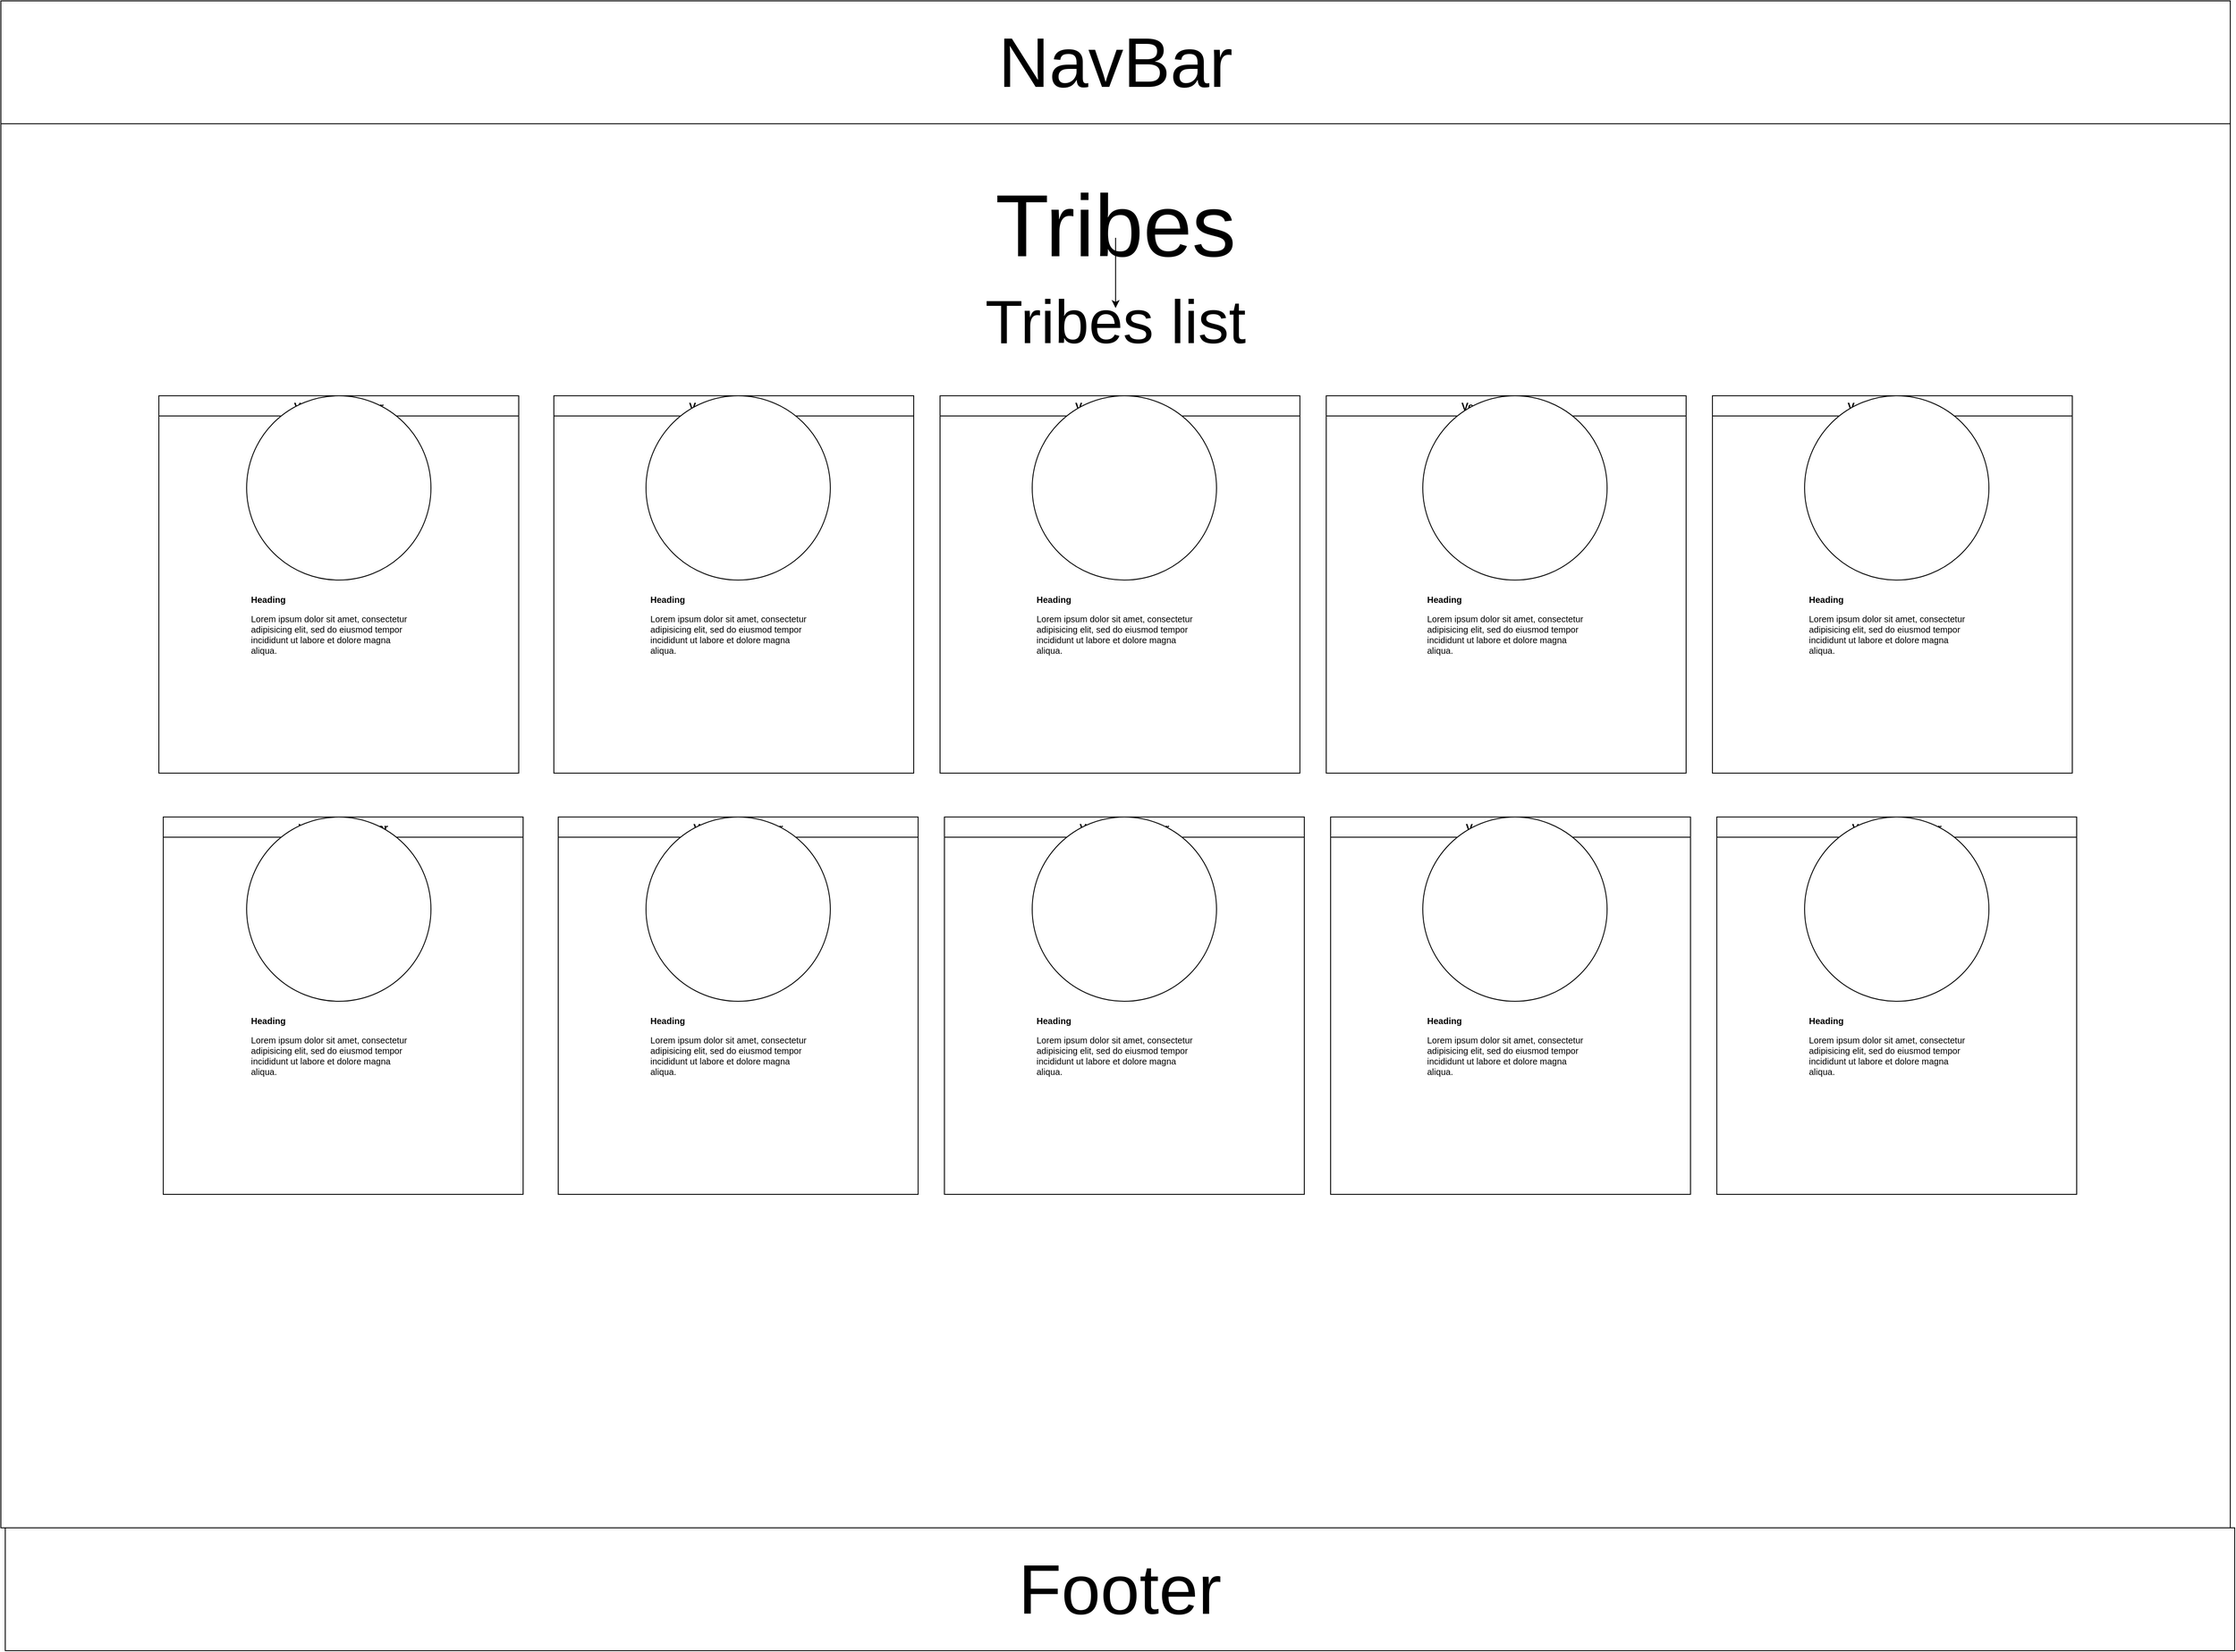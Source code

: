 <mxfile version="20.3.6" type="device"><diagram id="Rvn3GRy7DW8bPHe5F2Ie" name="Page-1"><mxGraphModel dx="4860" dy="2727" grid="1" gridSize="10" guides="1" tooltips="1" connect="1" arrows="1" fold="1" page="1" pageScale="1" pageWidth="850" pageHeight="1100" math="0" shadow="0"><root><mxCell id="0"/><mxCell id="1" parent="0"/><mxCell id="o9kVTl-1ywNQwZbZCLeC-21" value="" style="edgeStyle=orthogonalEdgeStyle;rounded=0;orthogonalLoop=1;jettySize=auto;html=1;fontSize=100;" edge="1" parent="1" source="o9kVTl-1ywNQwZbZCLeC-1" target="o9kVTl-1ywNQwZbZCLeC-19"><mxGeometry relative="1" as="geometry"/></mxCell><mxCell id="o9kVTl-1ywNQwZbZCLeC-1" value="&lt;font style=&quot;font-size: 80px;&quot;&gt;NavBar&lt;/font&gt;" style="rounded=0;whiteSpace=wrap;html=1;" vertex="1" parent="1"><mxGeometry x="-1700" y="-1100" width="2540" height="140" as="geometry"/></mxCell><mxCell id="o9kVTl-1ywNQwZbZCLeC-5" value="" style="rounded=0;whiteSpace=wrap;html=1;fontSize=80;" vertex="1" parent="1"><mxGeometry x="-1700" y="-960" width="2540" height="1600" as="geometry"/></mxCell><mxCell id="o9kVTl-1ywNQwZbZCLeC-6" value="&lt;font style=&quot;font-size: 80px;&quot;&gt;Footer&lt;/font&gt;" style="rounded=0;whiteSpace=wrap;html=1;" vertex="1" parent="1"><mxGeometry x="-1695" y="640" width="2540" height="140" as="geometry"/></mxCell><mxCell id="o9kVTl-1ywNQwZbZCLeC-7" value="Vertical Container" style="swimlane;fontSize=12;" vertex="1" parent="1"><mxGeometry x="-1070" y="-650" width="410" height="430" as="geometry"/></mxCell><mxCell id="o9kVTl-1ywNQwZbZCLeC-25" value="" style="ellipse;whiteSpace=wrap;html=1;aspect=fixed;fontSize=70;" vertex="1" parent="o9kVTl-1ywNQwZbZCLeC-7"><mxGeometry x="105" width="210" height="210" as="geometry"/></mxCell><mxCell id="o9kVTl-1ywNQwZbZCLeC-26" value="&lt;h1 style=&quot;font-size: 10px;&quot;&gt;&lt;font style=&quot;font-size: 10px;&quot;&gt;Heading&lt;/font&gt;&lt;/h1&gt;&lt;p style=&quot;font-size: 10px;&quot;&gt;&lt;font style=&quot;font-size: 10px;&quot;&gt;Lorem ipsum dolor sit amet, consectetur adipisicing elit, sed do eiusmod tempor incididunt ut labore et dolore magna aliqua.&lt;/font&gt;&lt;/p&gt;" style="text;html=1;strokeColor=none;fillColor=none;spacing=5;spacingTop=-20;whiteSpace=wrap;overflow=hidden;rounded=0;fontSize=70;" vertex="1" parent="o9kVTl-1ywNQwZbZCLeC-7"><mxGeometry x="105" y="230" width="190" height="120" as="geometry"/></mxCell><mxCell id="o9kVTl-1ywNQwZbZCLeC-8" value="Vertical Container" style="swimlane;fontSize=12;" vertex="1" parent="1"><mxGeometry x="-630" y="-650" width="410" height="430" as="geometry"/></mxCell><mxCell id="o9kVTl-1ywNQwZbZCLeC-31" value="" style="ellipse;whiteSpace=wrap;html=1;aspect=fixed;fontSize=70;" vertex="1" parent="o9kVTl-1ywNQwZbZCLeC-8"><mxGeometry x="105" width="210" height="210" as="geometry"/></mxCell><mxCell id="o9kVTl-1ywNQwZbZCLeC-32" value="&lt;h1 style=&quot;font-size: 10px;&quot;&gt;&lt;font style=&quot;font-size: 10px;&quot;&gt;Heading&lt;/font&gt;&lt;/h1&gt;&lt;p style=&quot;font-size: 10px;&quot;&gt;&lt;font style=&quot;font-size: 10px;&quot;&gt;Lorem ipsum dolor sit amet, consectetur adipisicing elit, sed do eiusmod tempor incididunt ut labore et dolore magna aliqua.&lt;/font&gt;&lt;/p&gt;" style="text;html=1;strokeColor=none;fillColor=none;spacing=5;spacingTop=-20;whiteSpace=wrap;overflow=hidden;rounded=0;fontSize=70;" vertex="1" parent="o9kVTl-1ywNQwZbZCLeC-8"><mxGeometry x="105" y="230" width="190" height="120" as="geometry"/></mxCell><mxCell id="o9kVTl-1ywNQwZbZCLeC-9" value="Vertical Container" style="swimlane;fontSize=12;" vertex="1" parent="1"><mxGeometry x="-190" y="-650" width="410" height="430" as="geometry"/></mxCell><mxCell id="o9kVTl-1ywNQwZbZCLeC-10" value="Vertical Container" style="swimlane;fontSize=12;" vertex="1" parent="1"><mxGeometry x="250" y="-650" width="410" height="430" as="geometry"/></mxCell><mxCell id="o9kVTl-1ywNQwZbZCLeC-11" value="Vertical Container" style="swimlane;fontSize=12;" vertex="1" parent="1"><mxGeometry x="-1520" y="-650" width="410" height="430" as="geometry"/></mxCell><mxCell id="o9kVTl-1ywNQwZbZCLeC-23" value="" style="ellipse;whiteSpace=wrap;html=1;aspect=fixed;fontSize=70;" vertex="1" parent="o9kVTl-1ywNQwZbZCLeC-11"><mxGeometry x="100" width="210" height="210" as="geometry"/></mxCell><mxCell id="o9kVTl-1ywNQwZbZCLeC-24" value="&lt;h1 style=&quot;font-size: 10px;&quot;&gt;&lt;font style=&quot;font-size: 10px;&quot;&gt;Heading&lt;/font&gt;&lt;/h1&gt;&lt;p style=&quot;font-size: 10px;&quot;&gt;&lt;font style=&quot;font-size: 10px;&quot;&gt;Lorem ipsum dolor sit amet, consectetur adipisicing elit, sed do eiusmod tempor incididunt ut labore et dolore magna aliqua.&lt;/font&gt;&lt;/p&gt;" style="text;html=1;strokeColor=none;fillColor=none;spacing=5;spacingTop=-20;whiteSpace=wrap;overflow=hidden;rounded=0;fontSize=70;" vertex="1" parent="o9kVTl-1ywNQwZbZCLeC-11"><mxGeometry x="100" y="230" width="190" height="120" as="geometry"/></mxCell><mxCell id="o9kVTl-1ywNQwZbZCLeC-14" value="Vertical Container" style="swimlane;fontSize=12;" vertex="1" parent="1"><mxGeometry x="-1065" y="-170" width="410" height="430" as="geometry"/></mxCell><mxCell id="o9kVTl-1ywNQwZbZCLeC-29" value="" style="ellipse;whiteSpace=wrap;html=1;aspect=fixed;fontSize=70;" vertex="1" parent="o9kVTl-1ywNQwZbZCLeC-14"><mxGeometry x="100" width="210" height="210" as="geometry"/></mxCell><mxCell id="o9kVTl-1ywNQwZbZCLeC-30" value="&lt;h1 style=&quot;font-size: 10px;&quot;&gt;&lt;font style=&quot;font-size: 10px;&quot;&gt;Heading&lt;/font&gt;&lt;/h1&gt;&lt;p style=&quot;font-size: 10px;&quot;&gt;&lt;font style=&quot;font-size: 10px;&quot;&gt;Lorem ipsum dolor sit amet, consectetur adipisicing elit, sed do eiusmod tempor incididunt ut labore et dolore magna aliqua.&lt;/font&gt;&lt;/p&gt;" style="text;html=1;strokeColor=none;fillColor=none;spacing=5;spacingTop=-20;whiteSpace=wrap;overflow=hidden;rounded=0;fontSize=70;" vertex="1" parent="o9kVTl-1ywNQwZbZCLeC-14"><mxGeometry x="100" y="230" width="190" height="120" as="geometry"/></mxCell><mxCell id="o9kVTl-1ywNQwZbZCLeC-15" value="Vertical Container" style="swimlane;fontSize=12;" vertex="1" parent="1"><mxGeometry x="-625" y="-170" width="410" height="430" as="geometry"/></mxCell><mxCell id="o9kVTl-1ywNQwZbZCLeC-37" value="" style="ellipse;whiteSpace=wrap;html=1;aspect=fixed;fontSize=70;" vertex="1" parent="o9kVTl-1ywNQwZbZCLeC-15"><mxGeometry x="100" width="210" height="210" as="geometry"/></mxCell><mxCell id="o9kVTl-1ywNQwZbZCLeC-38" value="&lt;h1 style=&quot;font-size: 10px;&quot;&gt;&lt;font style=&quot;font-size: 10px;&quot;&gt;Heading&lt;/font&gt;&lt;/h1&gt;&lt;p style=&quot;font-size: 10px;&quot;&gt;&lt;font style=&quot;font-size: 10px;&quot;&gt;Lorem ipsum dolor sit amet, consectetur adipisicing elit, sed do eiusmod tempor incididunt ut labore et dolore magna aliqua.&lt;/font&gt;&lt;/p&gt;" style="text;html=1;strokeColor=none;fillColor=none;spacing=5;spacingTop=-20;whiteSpace=wrap;overflow=hidden;rounded=0;fontSize=70;" vertex="1" parent="o9kVTl-1ywNQwZbZCLeC-15"><mxGeometry x="100" y="230" width="190" height="120" as="geometry"/></mxCell><mxCell id="o9kVTl-1ywNQwZbZCLeC-16" value="Vertical Container" style="swimlane;fontSize=12;" vertex="1" parent="1"><mxGeometry x="-185" y="-170" width="410" height="430" as="geometry"/></mxCell><mxCell id="o9kVTl-1ywNQwZbZCLeC-17" value="Vertical Container" style="swimlane;fontSize=12;" vertex="1" parent="1"><mxGeometry x="255" y="-170" width="410" height="430" as="geometry"/></mxCell><mxCell id="o9kVTl-1ywNQwZbZCLeC-39" value="" style="ellipse;whiteSpace=wrap;html=1;aspect=fixed;fontSize=70;" vertex="1" parent="o9kVTl-1ywNQwZbZCLeC-17"><mxGeometry x="100" width="210" height="210" as="geometry"/></mxCell><mxCell id="o9kVTl-1ywNQwZbZCLeC-40" value="&lt;h1 style=&quot;font-size: 10px;&quot;&gt;&lt;font style=&quot;font-size: 10px;&quot;&gt;Heading&lt;/font&gt;&lt;/h1&gt;&lt;p style=&quot;font-size: 10px;&quot;&gt;&lt;font style=&quot;font-size: 10px;&quot;&gt;Lorem ipsum dolor sit amet, consectetur adipisicing elit, sed do eiusmod tempor incididunt ut labore et dolore magna aliqua.&lt;/font&gt;&lt;/p&gt;" style="text;html=1;strokeColor=none;fillColor=none;spacing=5;spacingTop=-20;whiteSpace=wrap;overflow=hidden;rounded=0;fontSize=70;" vertex="1" parent="o9kVTl-1ywNQwZbZCLeC-17"><mxGeometry x="100" y="230" width="190" height="120" as="geometry"/></mxCell><mxCell id="o9kVTl-1ywNQwZbZCLeC-41" value="" style="ellipse;whiteSpace=wrap;html=1;aspect=fixed;fontSize=70;" vertex="1" parent="o9kVTl-1ywNQwZbZCLeC-17"><mxGeometry x="100" y="-480" width="210" height="210" as="geometry"/></mxCell><mxCell id="o9kVTl-1ywNQwZbZCLeC-42" value="&lt;h1 style=&quot;font-size: 10px;&quot;&gt;&lt;font style=&quot;font-size: 10px;&quot;&gt;Heading&lt;/font&gt;&lt;/h1&gt;&lt;p style=&quot;font-size: 10px;&quot;&gt;&lt;font style=&quot;font-size: 10px;&quot;&gt;Lorem ipsum dolor sit amet, consectetur adipisicing elit, sed do eiusmod tempor incididunt ut labore et dolore magna aliqua.&lt;/font&gt;&lt;/p&gt;" style="text;html=1;strokeColor=none;fillColor=none;spacing=5;spacingTop=-20;whiteSpace=wrap;overflow=hidden;rounded=0;fontSize=70;" vertex="1" parent="o9kVTl-1ywNQwZbZCLeC-17"><mxGeometry x="100" y="-250" width="190" height="120" as="geometry"/></mxCell><mxCell id="o9kVTl-1ywNQwZbZCLeC-18" value="Vertical Container" style="swimlane;fontSize=12;" vertex="1" parent="1"><mxGeometry x="-1515" y="-170" width="410" height="430" as="geometry"/></mxCell><mxCell id="o9kVTl-1ywNQwZbZCLeC-22" value="" style="edgeStyle=orthogonalEdgeStyle;rounded=0;orthogonalLoop=1;jettySize=auto;html=1;fontSize=100;" edge="1" parent="1" source="o9kVTl-1ywNQwZbZCLeC-19" target="o9kVTl-1ywNQwZbZCLeC-20"><mxGeometry relative="1" as="geometry"/></mxCell><mxCell id="o9kVTl-1ywNQwZbZCLeC-19" value="&lt;h1 style=&quot;font-size: 100px;&quot;&gt;&lt;span style=&quot;font-weight: normal;&quot;&gt;Tribes&lt;/span&gt;&lt;/h1&gt;" style="text;html=1;strokeColor=none;fillColor=none;align=center;verticalAlign=middle;whiteSpace=wrap;rounded=0;fontSize=12;" vertex="1" parent="1"><mxGeometry x="-460" y="-860" width="60" height="30" as="geometry"/></mxCell><mxCell id="o9kVTl-1ywNQwZbZCLeC-20" value="&lt;h2&gt;&lt;font size=&quot;1&quot;&gt;&lt;span style=&quot;font-weight: normal; font-size: 70px;&quot;&gt;Tribes list&lt;/span&gt;&lt;/font&gt;&lt;/h2&gt;" style="text;html=1;strokeColor=none;fillColor=none;align=center;verticalAlign=middle;whiteSpace=wrap;rounded=0;fontSize=12;" vertex="1" parent="1"><mxGeometry x="-670" y="-750" width="480" height="30" as="geometry"/></mxCell><mxCell id="o9kVTl-1ywNQwZbZCLeC-27" value="" style="ellipse;whiteSpace=wrap;html=1;aspect=fixed;fontSize=70;" vertex="1" parent="1"><mxGeometry x="-1420" y="-170" width="210" height="210" as="geometry"/></mxCell><mxCell id="o9kVTl-1ywNQwZbZCLeC-28" value="&lt;h1 style=&quot;font-size: 10px;&quot;&gt;&lt;font style=&quot;font-size: 10px;&quot;&gt;Heading&lt;/font&gt;&lt;/h1&gt;&lt;p style=&quot;font-size: 10px;&quot;&gt;&lt;font style=&quot;font-size: 10px;&quot;&gt;Lorem ipsum dolor sit amet, consectetur adipisicing elit, sed do eiusmod tempor incididunt ut labore et dolore magna aliqua.&lt;/font&gt;&lt;/p&gt;" style="text;html=1;strokeColor=none;fillColor=none;spacing=5;spacingTop=-20;whiteSpace=wrap;overflow=hidden;rounded=0;fontSize=70;" vertex="1" parent="1"><mxGeometry x="-1420" y="60" width="190" height="120" as="geometry"/></mxCell><mxCell id="o9kVTl-1ywNQwZbZCLeC-33" value="" style="ellipse;whiteSpace=wrap;html=1;aspect=fixed;fontSize=70;" vertex="1" parent="1"><mxGeometry x="-80" y="-170" width="210" height="210" as="geometry"/></mxCell><mxCell id="o9kVTl-1ywNQwZbZCLeC-34" value="&lt;h1 style=&quot;font-size: 10px;&quot;&gt;&lt;font style=&quot;font-size: 10px;&quot;&gt;Heading&lt;/font&gt;&lt;/h1&gt;&lt;p style=&quot;font-size: 10px;&quot;&gt;&lt;font style=&quot;font-size: 10px;&quot;&gt;Lorem ipsum dolor sit amet, consectetur adipisicing elit, sed do eiusmod tempor incididunt ut labore et dolore magna aliqua.&lt;/font&gt;&lt;/p&gt;" style="text;html=1;strokeColor=none;fillColor=none;spacing=5;spacingTop=-20;whiteSpace=wrap;overflow=hidden;rounded=0;fontSize=70;" vertex="1" parent="1"><mxGeometry x="-80" y="60" width="190" height="120" as="geometry"/></mxCell><mxCell id="o9kVTl-1ywNQwZbZCLeC-35" value="" style="ellipse;whiteSpace=wrap;html=1;aspect=fixed;fontSize=70;" vertex="1" parent="1"><mxGeometry x="-80" y="-650" width="210" height="210" as="geometry"/></mxCell><mxCell id="o9kVTl-1ywNQwZbZCLeC-36" value="&lt;h1 style=&quot;font-size: 10px;&quot;&gt;&lt;font style=&quot;font-size: 10px;&quot;&gt;Heading&lt;/font&gt;&lt;/h1&gt;&lt;p style=&quot;font-size: 10px;&quot;&gt;&lt;font style=&quot;font-size: 10px;&quot;&gt;Lorem ipsum dolor sit amet, consectetur adipisicing elit, sed do eiusmod tempor incididunt ut labore et dolore magna aliqua.&lt;/font&gt;&lt;/p&gt;" style="text;html=1;strokeColor=none;fillColor=none;spacing=5;spacingTop=-20;whiteSpace=wrap;overflow=hidden;rounded=0;fontSize=70;" vertex="1" parent="1"><mxGeometry x="-80" y="-420" width="190" height="120" as="geometry"/></mxCell></root></mxGraphModel></diagram></mxfile>
